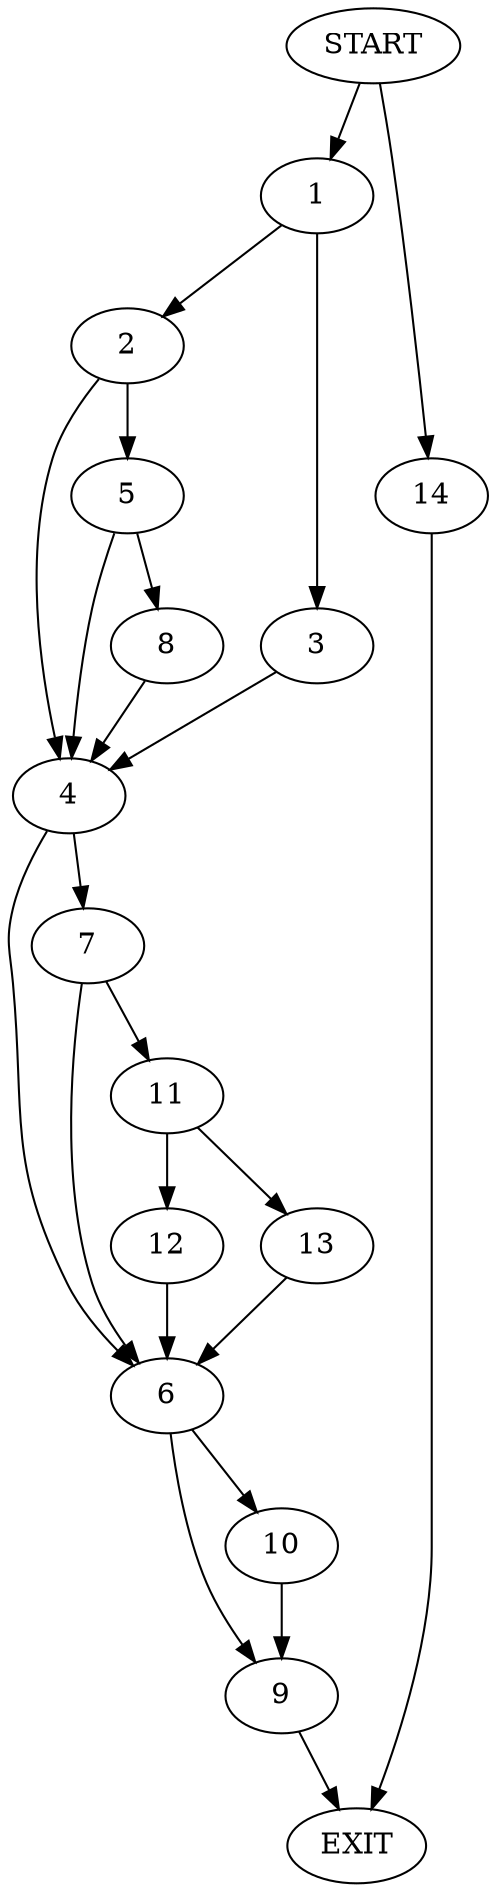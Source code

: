 digraph {
0 [label="START"]
15 [label="EXIT"]
0 -> 1
1 -> 2
1 -> 3
3 -> 4
2 -> 4
2 -> 5
4 -> 6
4 -> 7
5 -> 8
5 -> 4
8 -> 4
6 -> 9
6 -> 10
7 -> 11
7 -> 6
11 -> 12
11 -> 13
13 -> 6
12 -> 6
9 -> 15
10 -> 9
0 -> 14
14 -> 15
}

